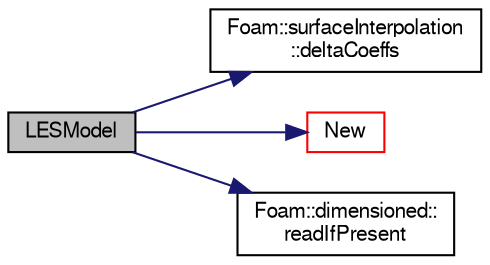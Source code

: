 digraph "LESModel"
{
  bgcolor="transparent";
  edge [fontname="FreeSans",fontsize="10",labelfontname="FreeSans",labelfontsize="10"];
  node [fontname="FreeSans",fontsize="10",shape=record];
  rankdir="LR";
  Node0 [label="LESModel",height=0.2,width=0.4,color="black", fillcolor="grey75", style="filled", fontcolor="black"];
  Node0 -> Node1 [color="midnightblue",fontsize="10",style="solid",fontname="FreeSans"];
  Node1 [label="Foam::surfaceInterpolation\l::deltaCoeffs",height=0.2,width=0.4,color="black",URL="$a23274.html#ab0b5a64a75600c28974f6287b4cd6c75",tooltip="Return reference to cell-centre difference coefficients. "];
  Node0 -> Node2 [color="midnightblue",fontsize="10",style="solid",fontname="FreeSans"];
  Node2 [label="New",height=0.2,width=0.4,color="red",URL="$a30874.html#a17a80a99aecbf55d03b7b743ef83b963",tooltip="Return a reference to the selected LES model. "];
  Node0 -> Node311 [color="midnightblue",fontsize="10",style="solid",fontname="FreeSans"];
  Node311 [label="Foam::dimensioned::\lreadIfPresent",height=0.2,width=0.4,color="black",URL="$a26366.html#ae9908fe8be8b23b418bf2ae8987b9abd",tooltip="Update the value of dimensioned<Type> if found in the dictionary. "];
}
